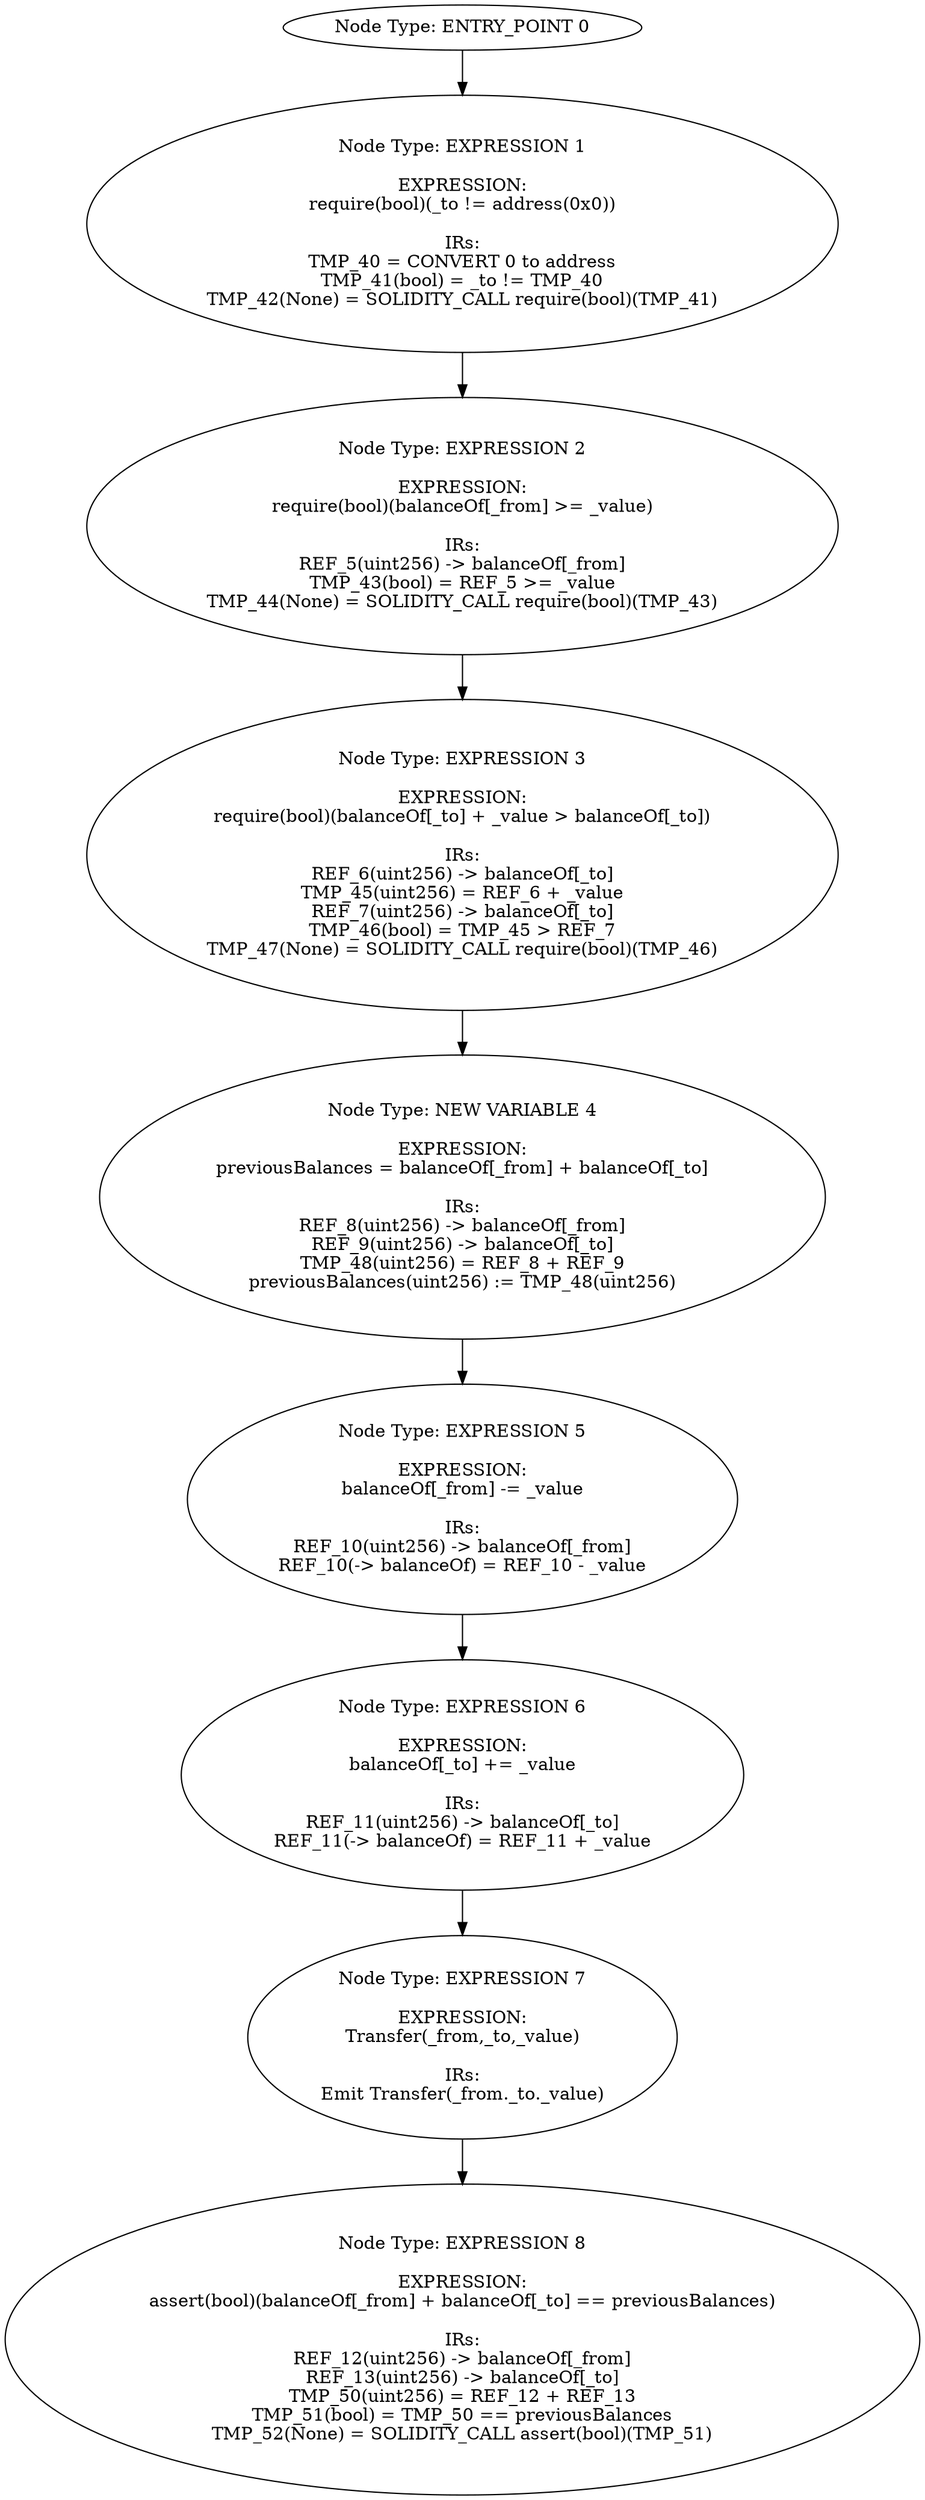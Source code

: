 digraph{
0[label="Node Type: ENTRY_POINT 0
"];
0->1;
1[label="Node Type: EXPRESSION 1

EXPRESSION:
require(bool)(_to != address(0x0))

IRs:
TMP_40 = CONVERT 0 to address
TMP_41(bool) = _to != TMP_40
TMP_42(None) = SOLIDITY_CALL require(bool)(TMP_41)"];
1->2;
2[label="Node Type: EXPRESSION 2

EXPRESSION:
require(bool)(balanceOf[_from] >= _value)

IRs:
REF_5(uint256) -> balanceOf[_from]
TMP_43(bool) = REF_5 >= _value
TMP_44(None) = SOLIDITY_CALL require(bool)(TMP_43)"];
2->3;
3[label="Node Type: EXPRESSION 3

EXPRESSION:
require(bool)(balanceOf[_to] + _value > balanceOf[_to])

IRs:
REF_6(uint256) -> balanceOf[_to]
TMP_45(uint256) = REF_6 + _value
REF_7(uint256) -> balanceOf[_to]
TMP_46(bool) = TMP_45 > REF_7
TMP_47(None) = SOLIDITY_CALL require(bool)(TMP_46)"];
3->4;
4[label="Node Type: NEW VARIABLE 4

EXPRESSION:
previousBalances = balanceOf[_from] + balanceOf[_to]

IRs:
REF_8(uint256) -> balanceOf[_from]
REF_9(uint256) -> balanceOf[_to]
TMP_48(uint256) = REF_8 + REF_9
previousBalances(uint256) := TMP_48(uint256)"];
4->5;
5[label="Node Type: EXPRESSION 5

EXPRESSION:
balanceOf[_from] -= _value

IRs:
REF_10(uint256) -> balanceOf[_from]
REF_10(-> balanceOf) = REF_10 - _value"];
5->6;
6[label="Node Type: EXPRESSION 6

EXPRESSION:
balanceOf[_to] += _value

IRs:
REF_11(uint256) -> balanceOf[_to]
REF_11(-> balanceOf) = REF_11 + _value"];
6->7;
7[label="Node Type: EXPRESSION 7

EXPRESSION:
Transfer(_from,_to,_value)

IRs:
Emit Transfer(_from._to._value)"];
7->8;
8[label="Node Type: EXPRESSION 8

EXPRESSION:
assert(bool)(balanceOf[_from] + balanceOf[_to] == previousBalances)

IRs:
REF_12(uint256) -> balanceOf[_from]
REF_13(uint256) -> balanceOf[_to]
TMP_50(uint256) = REF_12 + REF_13
TMP_51(bool) = TMP_50 == previousBalances
TMP_52(None) = SOLIDITY_CALL assert(bool)(TMP_51)"];
}
